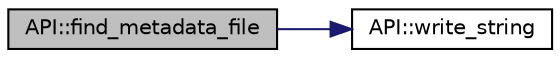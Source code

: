 digraph "API::find_metadata_file"
{
 // INTERACTIVE_SVG=YES
 // LATEX_PDF_SIZE
  edge [fontname="Helvetica",fontsize="10",labelfontname="Helvetica",labelfontsize="10"];
  node [fontname="Helvetica",fontsize="10",shape=record];
  rankdir="LR";
  Node1 [label="API::find_metadata_file",height=0.2,width=0.4,color="black", fillcolor="grey75", style="filled", fontcolor="black",tooltip="tries to find a metadata file for the currently session"];
  Node1 -> Node2 [color="midnightblue",fontsize="10",style="solid",fontname="Helvetica"];
  Node2 [label="API::write_string",height=0.2,width=0.4,color="black", fillcolor="white", style="filled",URL="$class_a_p_i.html#a24df4bf6f49e4f42353f4bd04268d4eb",tooltip="write a string directly to the metadata"];
}
